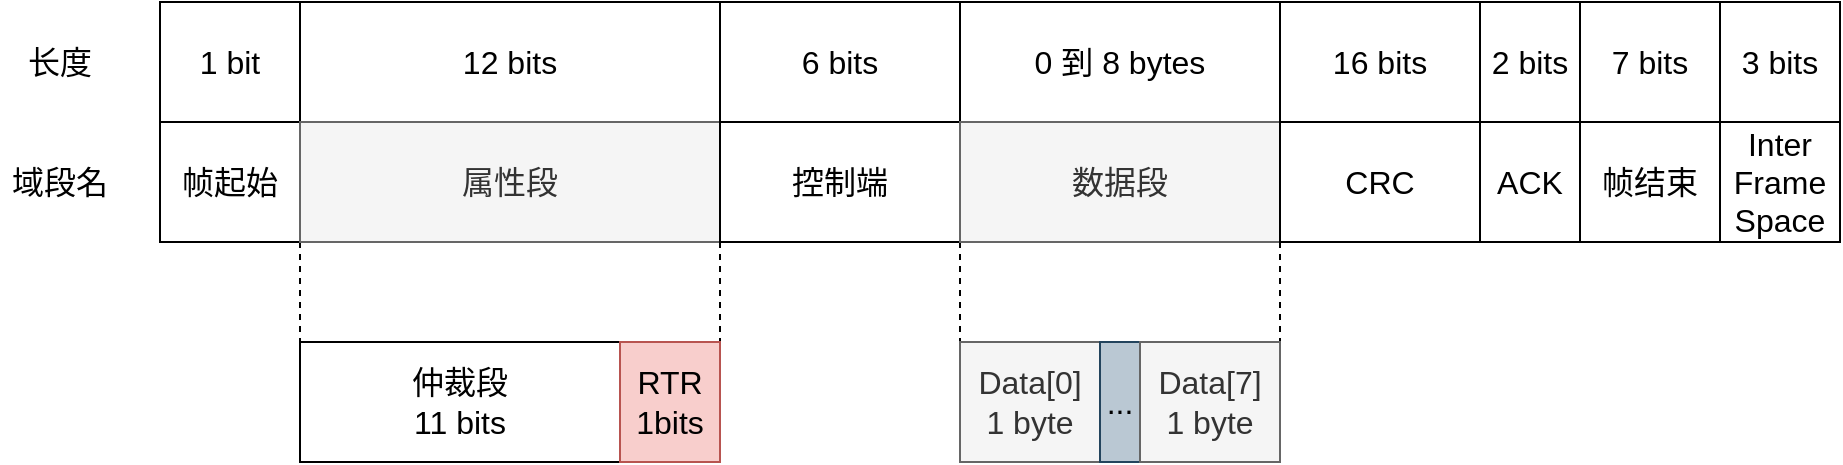 <mxfile version="20.0.1" type="github">
  <diagram id="qDuXx8DXv64zPRxKYTdS" name="Page-1">
    <mxGraphModel dx="750" dy="1207" grid="1" gridSize="10" guides="1" tooltips="1" connect="1" arrows="1" fold="1" page="1" pageScale="1" pageWidth="827" pageHeight="1169" background="#FFFFFF" math="0" shadow="0">
      <root>
        <mxCell id="0" />
        <mxCell id="1" parent="0" />
        <mxCell id="42I9Sob4N83Rf_WigOP_-1" value="1 bit" style="rounded=0;whiteSpace=wrap;html=1;fontSize=16;" vertex="1" parent="1">
          <mxGeometry x="140" y="680" width="70" height="60" as="geometry" />
        </mxCell>
        <mxCell id="42I9Sob4N83Rf_WigOP_-22" style="edgeStyle=orthogonalEdgeStyle;rounded=0;orthogonalLoop=1;jettySize=auto;html=1;exitX=1;exitY=1;exitDx=0;exitDy=0;entryX=0;entryY=0;entryDx=0;entryDy=0;endArrow=none;endFill=0;dashed=1;fontSize=16;" edge="1" parent="1" source="42I9Sob4N83Rf_WigOP_-2" target="42I9Sob4N83Rf_WigOP_-20">
          <mxGeometry relative="1" as="geometry" />
        </mxCell>
        <mxCell id="42I9Sob4N83Rf_WigOP_-2" value="帧起始" style="rounded=0;whiteSpace=wrap;html=1;fontSize=16;" vertex="1" parent="1">
          <mxGeometry x="140" y="740" width="70" height="60" as="geometry" />
        </mxCell>
        <mxCell id="42I9Sob4N83Rf_WigOP_-3" value="长度" style="text;html=1;strokeColor=none;fillColor=none;align=center;verticalAlign=middle;whiteSpace=wrap;rounded=0;fontSize=16;" vertex="1" parent="1">
          <mxGeometry x="60" y="695" width="60" height="30" as="geometry" />
        </mxCell>
        <mxCell id="42I9Sob4N83Rf_WigOP_-4" value="域段名" style="text;html=1;strokeColor=none;fillColor=none;align=center;verticalAlign=middle;whiteSpace=wrap;rounded=0;fontSize=16;" vertex="1" parent="1">
          <mxGeometry x="60" y="755" width="60" height="30" as="geometry" />
        </mxCell>
        <mxCell id="42I9Sob4N83Rf_WigOP_-5" value="12 bits" style="rounded=0;whiteSpace=wrap;html=1;fontSize=16;" vertex="1" parent="1">
          <mxGeometry x="210" y="680" width="210" height="60" as="geometry" />
        </mxCell>
        <mxCell id="42I9Sob4N83Rf_WigOP_-6" value="属性段" style="rounded=0;whiteSpace=wrap;html=1;fontSize=16;fillColor=#f5f5f5;fontColor=#333333;strokeColor=#666666;" vertex="1" parent="1">
          <mxGeometry x="210" y="740" width="210" height="60" as="geometry" />
        </mxCell>
        <mxCell id="42I9Sob4N83Rf_WigOP_-7" value="6 bits" style="rounded=0;whiteSpace=wrap;html=1;fontSize=16;" vertex="1" parent="1">
          <mxGeometry x="420" y="680" width="120" height="60" as="geometry" />
        </mxCell>
        <mxCell id="42I9Sob4N83Rf_WigOP_-25" style="edgeStyle=orthogonalEdgeStyle;rounded=0;orthogonalLoop=1;jettySize=auto;html=1;exitX=0;exitY=1;exitDx=0;exitDy=0;entryX=1;entryY=0;entryDx=0;entryDy=0;dashed=1;endArrow=none;endFill=0;fontSize=16;" edge="1" parent="1" source="42I9Sob4N83Rf_WigOP_-8" target="42I9Sob4N83Rf_WigOP_-24">
          <mxGeometry relative="1" as="geometry" />
        </mxCell>
        <mxCell id="42I9Sob4N83Rf_WigOP_-30" style="edgeStyle=orthogonalEdgeStyle;rounded=0;orthogonalLoop=1;jettySize=auto;html=1;exitX=1;exitY=1;exitDx=0;exitDy=0;entryX=0;entryY=0;entryDx=0;entryDy=0;dashed=1;endArrow=none;endFill=0;fontSize=16;" edge="1" parent="1" source="42I9Sob4N83Rf_WigOP_-8" target="42I9Sob4N83Rf_WigOP_-26">
          <mxGeometry relative="1" as="geometry" />
        </mxCell>
        <mxCell id="42I9Sob4N83Rf_WigOP_-8" value="控制端" style="rounded=0;whiteSpace=wrap;html=1;fontSize=16;" vertex="1" parent="1">
          <mxGeometry x="420" y="740" width="120" height="60" as="geometry" />
        </mxCell>
        <mxCell id="42I9Sob4N83Rf_WigOP_-9" value="0 到 8 bytes" style="rounded=0;whiteSpace=wrap;html=1;fontSize=16;" vertex="1" parent="1">
          <mxGeometry x="540" y="680" width="160" height="60" as="geometry" />
        </mxCell>
        <mxCell id="42I9Sob4N83Rf_WigOP_-31" style="edgeStyle=orthogonalEdgeStyle;rounded=0;orthogonalLoop=1;jettySize=auto;html=1;exitX=1;exitY=1;exitDx=0;exitDy=0;entryX=1;entryY=0;entryDx=0;entryDy=0;dashed=1;endArrow=none;endFill=0;fontSize=16;" edge="1" parent="1" source="42I9Sob4N83Rf_WigOP_-10" target="42I9Sob4N83Rf_WigOP_-28">
          <mxGeometry relative="1" as="geometry" />
        </mxCell>
        <mxCell id="42I9Sob4N83Rf_WigOP_-10" value="数据段" style="rounded=0;whiteSpace=wrap;html=1;fontSize=16;fillColor=#f5f5f5;fontColor=#333333;strokeColor=#666666;" vertex="1" parent="1">
          <mxGeometry x="540" y="740" width="160" height="60" as="geometry" />
        </mxCell>
        <mxCell id="42I9Sob4N83Rf_WigOP_-11" value="16 bits" style="rounded=0;whiteSpace=wrap;html=1;fontSize=16;" vertex="1" parent="1">
          <mxGeometry x="700" y="680" width="100" height="60" as="geometry" />
        </mxCell>
        <mxCell id="42I9Sob4N83Rf_WigOP_-12" value="CRC" style="rounded=0;whiteSpace=wrap;html=1;fontSize=16;" vertex="1" parent="1">
          <mxGeometry x="700" y="740" width="100" height="60" as="geometry" />
        </mxCell>
        <mxCell id="42I9Sob4N83Rf_WigOP_-13" value="2 bits" style="rounded=0;whiteSpace=wrap;html=1;fontSize=16;" vertex="1" parent="1">
          <mxGeometry x="800" y="680" width="50" height="60" as="geometry" />
        </mxCell>
        <mxCell id="42I9Sob4N83Rf_WigOP_-14" value="7 bits" style="whiteSpace=wrap;html=1;rounded=0;fontSize=16;" vertex="1" parent="1">
          <mxGeometry x="850" y="680" width="70" height="60" as="geometry" />
        </mxCell>
        <mxCell id="42I9Sob4N83Rf_WigOP_-16" value="ACK" style="rounded=0;whiteSpace=wrap;html=1;fontSize=16;" vertex="1" parent="1">
          <mxGeometry x="800" y="740" width="50" height="60" as="geometry" />
        </mxCell>
        <mxCell id="42I9Sob4N83Rf_WigOP_-17" value="帧结束" style="rounded=0;whiteSpace=wrap;html=1;fontSize=16;" vertex="1" parent="1">
          <mxGeometry x="850" y="740" width="70" height="60" as="geometry" />
        </mxCell>
        <mxCell id="42I9Sob4N83Rf_WigOP_-18" value="3 bits" style="rounded=0;whiteSpace=wrap;html=1;fontSize=16;" vertex="1" parent="1">
          <mxGeometry x="920" y="680" width="60" height="60" as="geometry" />
        </mxCell>
        <mxCell id="42I9Sob4N83Rf_WigOP_-19" value="Inter&lt;br style=&quot;font-size: 16px;&quot;&gt;Frame&lt;br style=&quot;font-size: 16px;&quot;&gt;Space" style="rounded=0;whiteSpace=wrap;html=1;fontSize=16;" vertex="1" parent="1">
          <mxGeometry x="920" y="740" width="60" height="60" as="geometry" />
        </mxCell>
        <mxCell id="42I9Sob4N83Rf_WigOP_-20" value="仲裁段&lt;br style=&quot;font-size: 16px;&quot;&gt;11 bits" style="rounded=0;whiteSpace=wrap;html=1;fontSize=16;" vertex="1" parent="1">
          <mxGeometry x="210" y="850" width="160" height="60" as="geometry" />
        </mxCell>
        <mxCell id="42I9Sob4N83Rf_WigOP_-24" value="RTR&lt;br style=&quot;font-size: 16px;&quot;&gt;1bits" style="rounded=0;whiteSpace=wrap;html=1;fontSize=16;fillColor=#f8cecc;strokeColor=#b85450;" vertex="1" parent="1">
          <mxGeometry x="370" y="850" width="50" height="60" as="geometry" />
        </mxCell>
        <mxCell id="42I9Sob4N83Rf_WigOP_-26" value="Data[0]&lt;br style=&quot;font-size: 16px;&quot;&gt;1 byte" style="rounded=0;whiteSpace=wrap;html=1;fontSize=16;fillColor=#f5f5f5;fontColor=#333333;strokeColor=#666666;" vertex="1" parent="1">
          <mxGeometry x="540" y="850" width="70" height="60" as="geometry" />
        </mxCell>
        <mxCell id="42I9Sob4N83Rf_WigOP_-27" value="..." style="rounded=0;whiteSpace=wrap;html=1;fontSize=16;fillColor=#bac8d3;strokeColor=#23445d;" vertex="1" parent="1">
          <mxGeometry x="610" y="850" width="20" height="60" as="geometry" />
        </mxCell>
        <mxCell id="42I9Sob4N83Rf_WigOP_-28" value="Data[7]&lt;br style=&quot;font-size: 16px;&quot;&gt;1 byte" style="rounded=0;whiteSpace=wrap;html=1;fontSize=16;fillColor=#f5f5f5;fontColor=#333333;strokeColor=#666666;" vertex="1" parent="1">
          <mxGeometry x="630" y="850" width="70" height="60" as="geometry" />
        </mxCell>
      </root>
    </mxGraphModel>
  </diagram>
</mxfile>
